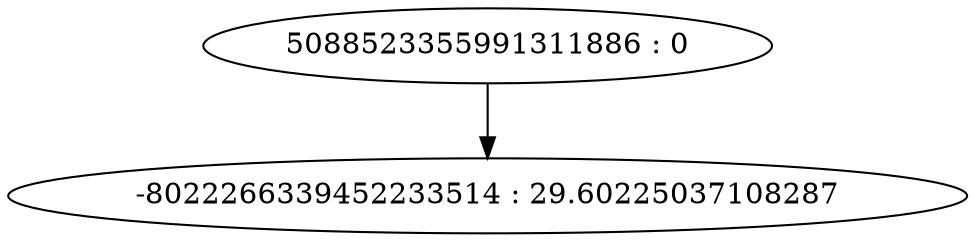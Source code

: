 digraph "plots/tree_13.dot" {
	0 [label="5088523355991311886 : 0"]
	1 [label="-8022266339452233514 : 29.60225037108287"]
	0 -> 1
}
